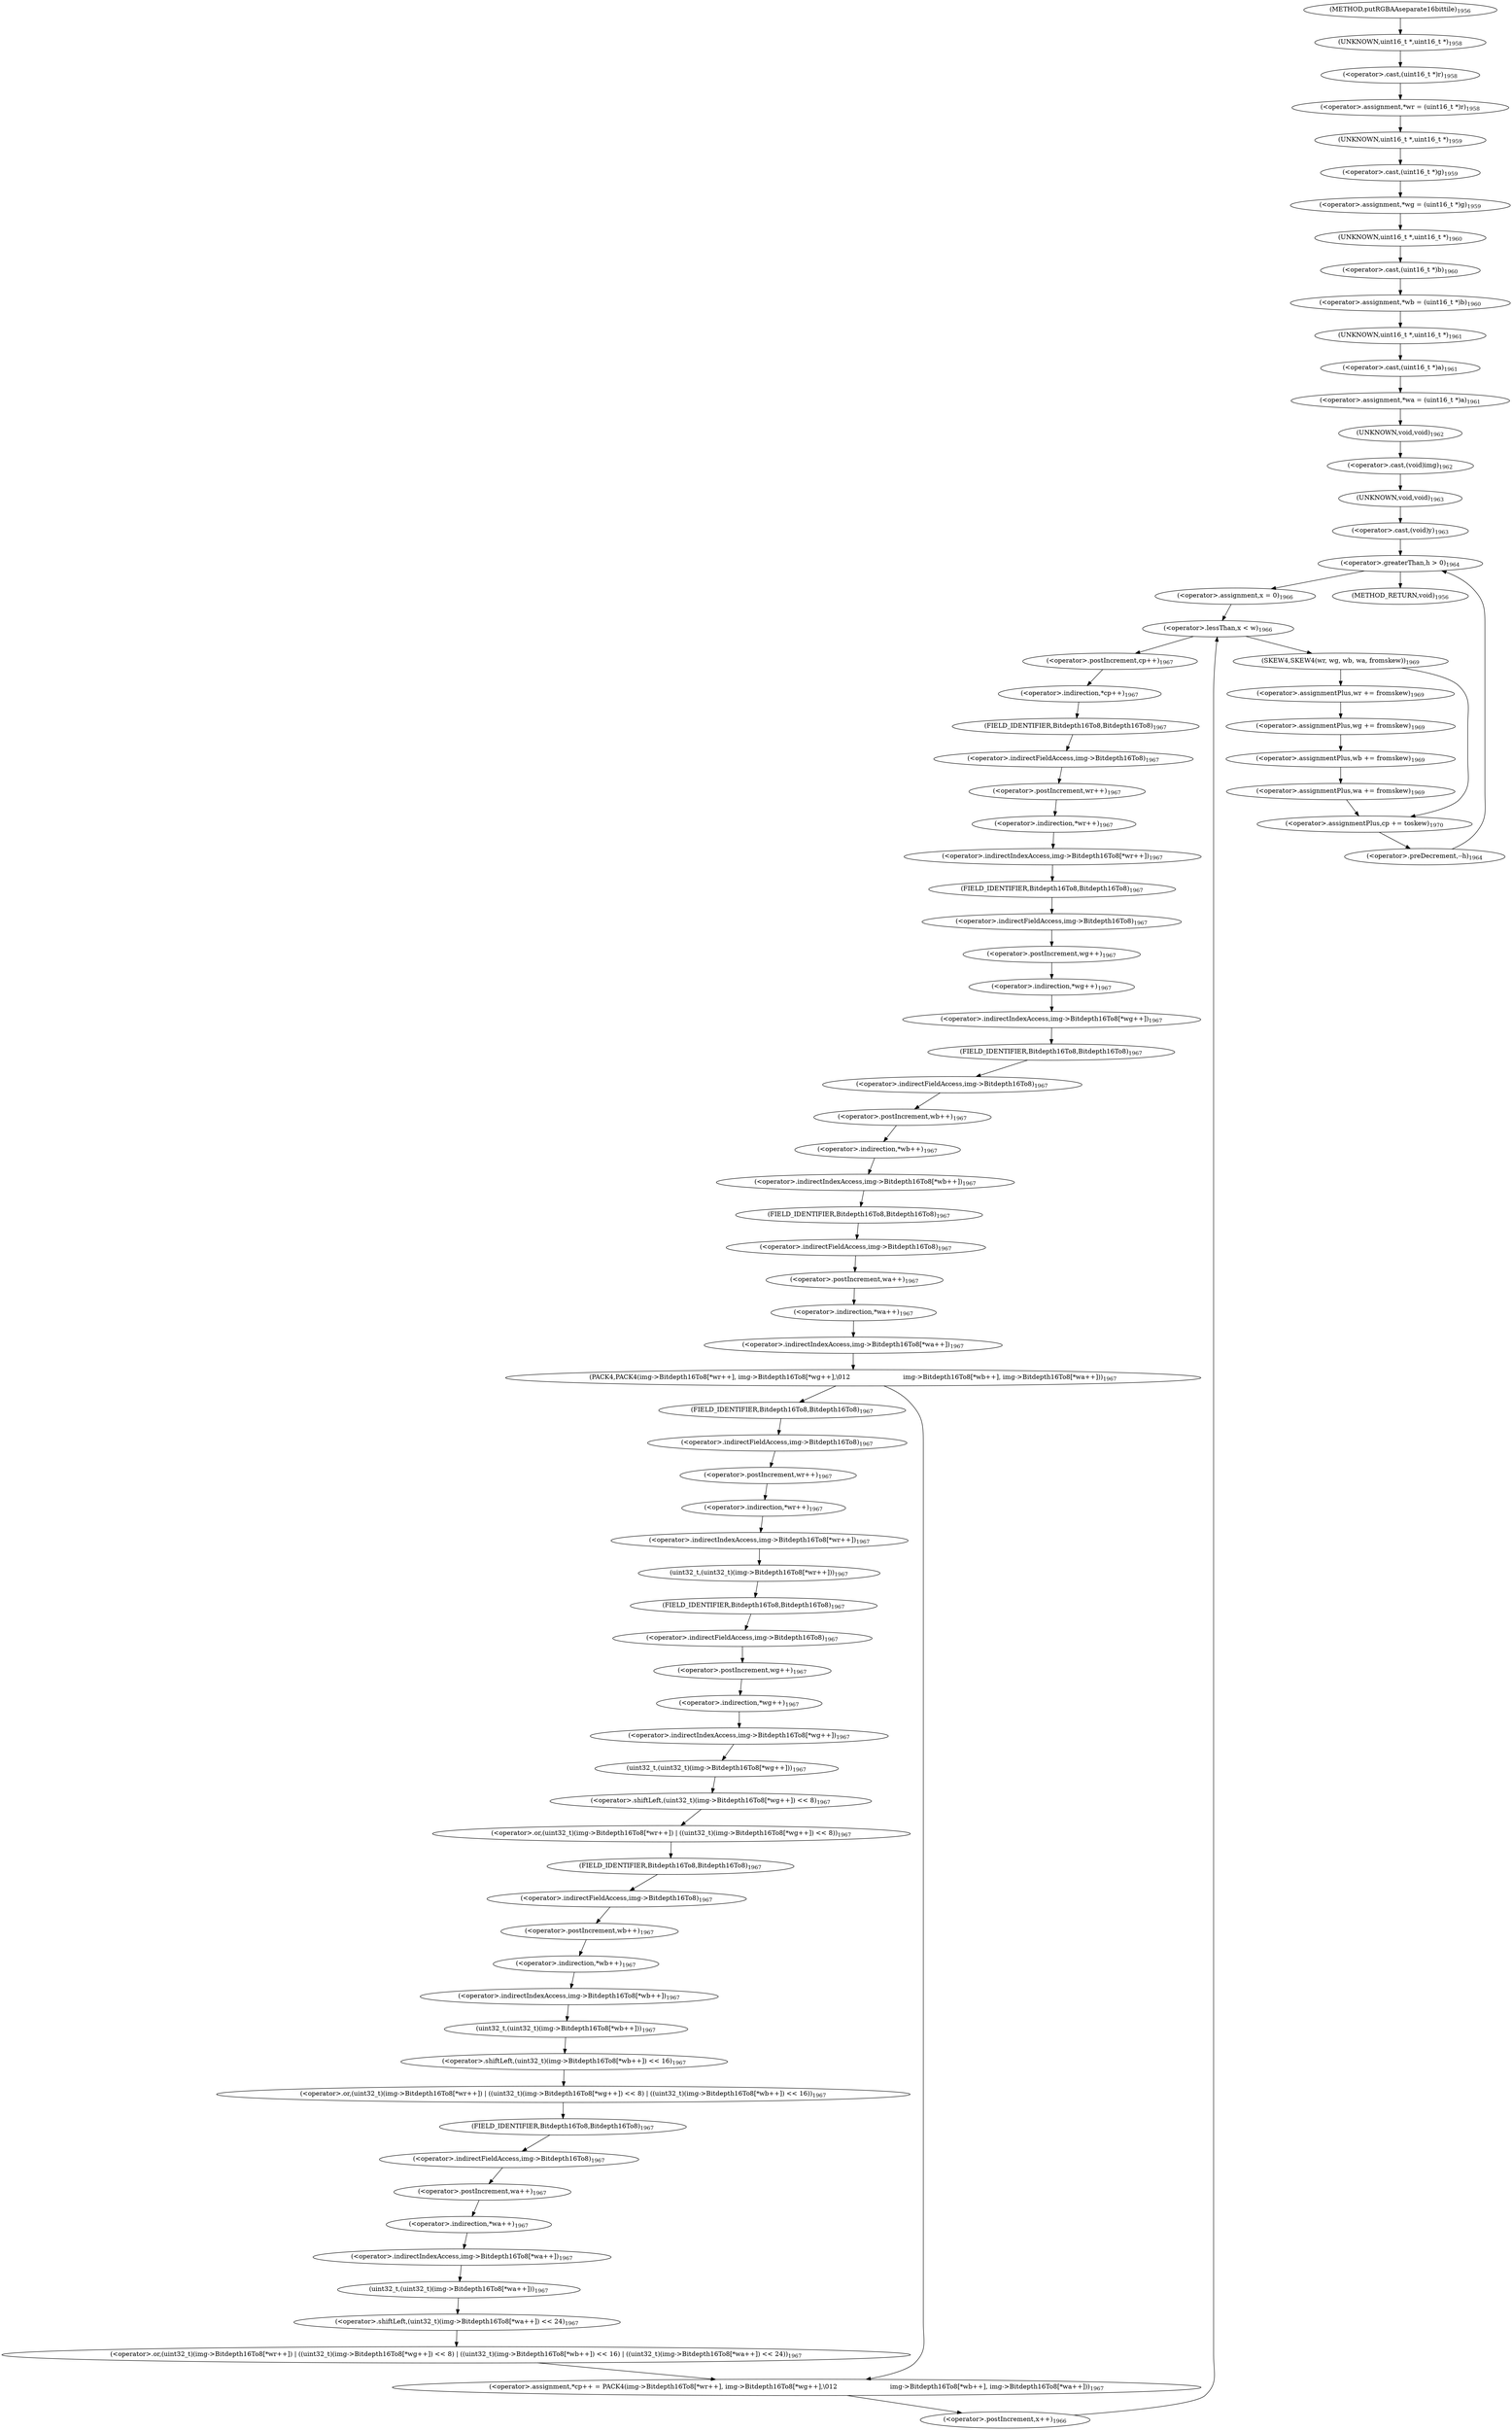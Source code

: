 digraph "putRGBAAseparate16bittile" {  
"54798" [label = <(&lt;operator&gt;.assignment,*wr = (uint16_t *)r)<SUB>1958</SUB>> ]
"54804" [label = <(&lt;operator&gt;.assignment,*wg = (uint16_t *)g)<SUB>1959</SUB>> ]
"54810" [label = <(&lt;operator&gt;.assignment,*wb = (uint16_t *)b)<SUB>1960</SUB>> ]
"54816" [label = <(&lt;operator&gt;.assignment,*wa = (uint16_t *)a)<SUB>1961</SUB>> ]
"54821" [label = <(&lt;operator&gt;.cast,(void)img)<SUB>1962</SUB>> ]
"54824" [label = <(&lt;operator&gt;.cast,(void)y)<SUB>1963</SUB>> ]
"54800" [label = <(&lt;operator&gt;.cast,(uint16_t *)r)<SUB>1958</SUB>> ]
"54806" [label = <(&lt;operator&gt;.cast,(uint16_t *)g)<SUB>1959</SUB>> ]
"54812" [label = <(&lt;operator&gt;.cast,(uint16_t *)b)<SUB>1960</SUB>> ]
"54818" [label = <(&lt;operator&gt;.cast,(uint16_t *)a)<SUB>1961</SUB>> ]
"54822" [label = <(UNKNOWN,void,void)<SUB>1962</SUB>> ]
"54825" [label = <(UNKNOWN,void,void)<SUB>1963</SUB>> ]
"54829" [label = <(&lt;operator&gt;.greaterThan,h &gt; 0)<SUB>1964</SUB>> ]
"54832" [label = <(&lt;operator&gt;.preDecrement,--h)<SUB>1964</SUB>> ]
"54801" [label = <(UNKNOWN,uint16_t *,uint16_t *)<SUB>1958</SUB>> ]
"54807" [label = <(UNKNOWN,uint16_t *,uint16_t *)<SUB>1959</SUB>> ]
"54813" [label = <(UNKNOWN,uint16_t *,uint16_t *)<SUB>1960</SUB>> ]
"54819" [label = <(UNKNOWN,uint16_t *,uint16_t *)<SUB>1961</SUB>> ]
"54920" [label = <(SKEW4,SKEW4(wr, wg, wb, wa, fromskew))<SUB>1969</SUB>> ]
"54940" [label = <(&lt;operator&gt;.assignmentPlus,cp += toskew)<SUB>1970</SUB>> ]
"54840" [label = <(&lt;operator&gt;.lessThan,x &lt; w)<SUB>1966</SUB>> ]
"54843" [label = <(&lt;operator&gt;.postIncrement,x++)<SUB>1966</SUB>> ]
"54845" [label = <(&lt;operator&gt;.assignment,*cp++ = PACK4(img-&gt;Bitdepth16To8[*wr++], img-&gt;Bitdepth16To8[*wg++],\012                          img-&gt;Bitdepth16To8[*wb++], img-&gt;Bitdepth16To8[*wa++]))<SUB>1967</SUB>> ]
"54837" [label = <(&lt;operator&gt;.assignment,x = 0)<SUB>1966</SUB>> ]
"54846" [label = <(&lt;operator&gt;.indirection,*cp++)<SUB>1967</SUB>> ]
"54849" [label = <(PACK4,PACK4(img-&gt;Bitdepth16To8[*wr++], img-&gt;Bitdepth16To8[*wg++],\012                          img-&gt;Bitdepth16To8[*wb++], img-&gt;Bitdepth16To8[*wa++]))<SUB>1967</SUB>> ]
"54847" [label = <(&lt;operator&gt;.postIncrement,cp++)<SUB>1967</SUB>> ]
"54850" [label = <(&lt;operator&gt;.indirectIndexAccess,img-&gt;Bitdepth16To8[*wr++])<SUB>1967</SUB>> ]
"54857" [label = <(&lt;operator&gt;.indirectIndexAccess,img-&gt;Bitdepth16To8[*wg++])<SUB>1967</SUB>> ]
"54864" [label = <(&lt;operator&gt;.indirectIndexAccess,img-&gt;Bitdepth16To8[*wb++])<SUB>1967</SUB>> ]
"54871" [label = <(&lt;operator&gt;.indirectIndexAccess,img-&gt;Bitdepth16To8[*wa++])<SUB>1967</SUB>> ]
"54928" [label = <(&lt;operator&gt;.assignmentPlus,wr += fromskew)<SUB>1969</SUB>> ]
"54931" [label = <(&lt;operator&gt;.assignmentPlus,wg += fromskew)<SUB>1969</SUB>> ]
"54934" [label = <(&lt;operator&gt;.assignmentPlus,wb += fromskew)<SUB>1969</SUB>> ]
"54937" [label = <(&lt;operator&gt;.assignmentPlus,wa += fromskew)<SUB>1969</SUB>> ]
"54851" [label = <(&lt;operator&gt;.indirectFieldAccess,img-&gt;Bitdepth16To8)<SUB>1967</SUB>> ]
"54854" [label = <(&lt;operator&gt;.indirection,*wr++)<SUB>1967</SUB>> ]
"54858" [label = <(&lt;operator&gt;.indirectFieldAccess,img-&gt;Bitdepth16To8)<SUB>1967</SUB>> ]
"54861" [label = <(&lt;operator&gt;.indirection,*wg++)<SUB>1967</SUB>> ]
"54865" [label = <(&lt;operator&gt;.indirectFieldAccess,img-&gt;Bitdepth16To8)<SUB>1967</SUB>> ]
"54868" [label = <(&lt;operator&gt;.indirection,*wb++)<SUB>1967</SUB>> ]
"54872" [label = <(&lt;operator&gt;.indirectFieldAccess,img-&gt;Bitdepth16To8)<SUB>1967</SUB>> ]
"54875" [label = <(&lt;operator&gt;.indirection,*wa++)<SUB>1967</SUB>> ]
"54879" [label = <(&lt;operator&gt;.or,(uint32_t)(img-&gt;Bitdepth16To8[*wr++]) | ((uint32_t)(img-&gt;Bitdepth16To8[*wg++]) &lt;&lt; 8) | ((uint32_t)(img-&gt;Bitdepth16To8[*wb++]) &lt;&lt; 16) | ((uint32_t)(img-&gt;Bitdepth16To8[*wa++]) &lt;&lt; 24))<SUB>1967</SUB>> ]
"54853" [label = <(FIELD_IDENTIFIER,Bitdepth16To8,Bitdepth16To8)<SUB>1967</SUB>> ]
"54855" [label = <(&lt;operator&gt;.postIncrement,wr++)<SUB>1967</SUB>> ]
"54860" [label = <(FIELD_IDENTIFIER,Bitdepth16To8,Bitdepth16To8)<SUB>1967</SUB>> ]
"54862" [label = <(&lt;operator&gt;.postIncrement,wg++)<SUB>1967</SUB>> ]
"54867" [label = <(FIELD_IDENTIFIER,Bitdepth16To8,Bitdepth16To8)<SUB>1967</SUB>> ]
"54869" [label = <(&lt;operator&gt;.postIncrement,wb++)<SUB>1967</SUB>> ]
"54874" [label = <(FIELD_IDENTIFIER,Bitdepth16To8,Bitdepth16To8)<SUB>1967</SUB>> ]
"54876" [label = <(&lt;operator&gt;.postIncrement,wa++)<SUB>1967</SUB>> ]
"54880" [label = <(&lt;operator&gt;.or,(uint32_t)(img-&gt;Bitdepth16To8[*wr++]) | ((uint32_t)(img-&gt;Bitdepth16To8[*wg++]) &lt;&lt; 8) | ((uint32_t)(img-&gt;Bitdepth16To8[*wb++]) &lt;&lt; 16))<SUB>1967</SUB>> ]
"54910" [label = <(&lt;operator&gt;.shiftLeft,(uint32_t)(img-&gt;Bitdepth16To8[*wa++]) &lt;&lt; 24)<SUB>1967</SUB>> ]
"54881" [label = <(&lt;operator&gt;.or,(uint32_t)(img-&gt;Bitdepth16To8[*wr++]) | ((uint32_t)(img-&gt;Bitdepth16To8[*wg++]) &lt;&lt; 8))<SUB>1967</SUB>> ]
"54900" [label = <(&lt;operator&gt;.shiftLeft,(uint32_t)(img-&gt;Bitdepth16To8[*wb++]) &lt;&lt; 16)<SUB>1967</SUB>> ]
"54911" [label = <(uint32_t,(uint32_t)(img-&gt;Bitdepth16To8[*wa++]))<SUB>1967</SUB>> ]
"54882" [label = <(uint32_t,(uint32_t)(img-&gt;Bitdepth16To8[*wr++]))<SUB>1967</SUB>> ]
"54890" [label = <(&lt;operator&gt;.shiftLeft,(uint32_t)(img-&gt;Bitdepth16To8[*wg++]) &lt;&lt; 8)<SUB>1967</SUB>> ]
"54901" [label = <(uint32_t,(uint32_t)(img-&gt;Bitdepth16To8[*wb++]))<SUB>1967</SUB>> ]
"54912" [label = <(&lt;operator&gt;.indirectIndexAccess,img-&gt;Bitdepth16To8[*wa++])<SUB>1967</SUB>> ]
"54883" [label = <(&lt;operator&gt;.indirectIndexAccess,img-&gt;Bitdepth16To8[*wr++])<SUB>1967</SUB>> ]
"54891" [label = <(uint32_t,(uint32_t)(img-&gt;Bitdepth16To8[*wg++]))<SUB>1967</SUB>> ]
"54902" [label = <(&lt;operator&gt;.indirectIndexAccess,img-&gt;Bitdepth16To8[*wb++])<SUB>1967</SUB>> ]
"54913" [label = <(&lt;operator&gt;.indirectFieldAccess,img-&gt;Bitdepth16To8)<SUB>1967</SUB>> ]
"54916" [label = <(&lt;operator&gt;.indirection,*wa++)<SUB>1967</SUB>> ]
"54884" [label = <(&lt;operator&gt;.indirectFieldAccess,img-&gt;Bitdepth16To8)<SUB>1967</SUB>> ]
"54887" [label = <(&lt;operator&gt;.indirection,*wr++)<SUB>1967</SUB>> ]
"54892" [label = <(&lt;operator&gt;.indirectIndexAccess,img-&gt;Bitdepth16To8[*wg++])<SUB>1967</SUB>> ]
"54903" [label = <(&lt;operator&gt;.indirectFieldAccess,img-&gt;Bitdepth16To8)<SUB>1967</SUB>> ]
"54906" [label = <(&lt;operator&gt;.indirection,*wb++)<SUB>1967</SUB>> ]
"54915" [label = <(FIELD_IDENTIFIER,Bitdepth16To8,Bitdepth16To8)<SUB>1967</SUB>> ]
"54917" [label = <(&lt;operator&gt;.postIncrement,wa++)<SUB>1967</SUB>> ]
"54886" [label = <(FIELD_IDENTIFIER,Bitdepth16To8,Bitdepth16To8)<SUB>1967</SUB>> ]
"54888" [label = <(&lt;operator&gt;.postIncrement,wr++)<SUB>1967</SUB>> ]
"54893" [label = <(&lt;operator&gt;.indirectFieldAccess,img-&gt;Bitdepth16To8)<SUB>1967</SUB>> ]
"54896" [label = <(&lt;operator&gt;.indirection,*wg++)<SUB>1967</SUB>> ]
"54905" [label = <(FIELD_IDENTIFIER,Bitdepth16To8,Bitdepth16To8)<SUB>1967</SUB>> ]
"54907" [label = <(&lt;operator&gt;.postIncrement,wb++)<SUB>1967</SUB>> ]
"54895" [label = <(FIELD_IDENTIFIER,Bitdepth16To8,Bitdepth16To8)<SUB>1967</SUB>> ]
"54897" [label = <(&lt;operator&gt;.postIncrement,wg++)<SUB>1967</SUB>> ]
"54783" [label = <(METHOD,putRGBAAseparate16bittile)<SUB>1956</SUB>> ]
"54943" [label = <(METHOD_RETURN,void)<SUB>1956</SUB>> ]
  "54798" -> "54807" 
  "54804" -> "54813" 
  "54810" -> "54819" 
  "54816" -> "54822" 
  "54821" -> "54825" 
  "54824" -> "54829" 
  "54800" -> "54798" 
  "54806" -> "54804" 
  "54812" -> "54810" 
  "54818" -> "54816" 
  "54822" -> "54821" 
  "54825" -> "54824" 
  "54829" -> "54943" 
  "54829" -> "54837" 
  "54832" -> "54829" 
  "54801" -> "54800" 
  "54807" -> "54806" 
  "54813" -> "54812" 
  "54819" -> "54818" 
  "54920" -> "54928" 
  "54920" -> "54940" 
  "54940" -> "54832" 
  "54840" -> "54847" 
  "54840" -> "54920" 
  "54843" -> "54840" 
  "54845" -> "54843" 
  "54837" -> "54840" 
  "54846" -> "54853" 
  "54849" -> "54845" 
  "54849" -> "54886" 
  "54847" -> "54846" 
  "54850" -> "54860" 
  "54857" -> "54867" 
  "54864" -> "54874" 
  "54871" -> "54849" 
  "54928" -> "54931" 
  "54931" -> "54934" 
  "54934" -> "54937" 
  "54937" -> "54940" 
  "54851" -> "54855" 
  "54854" -> "54850" 
  "54858" -> "54862" 
  "54861" -> "54857" 
  "54865" -> "54869" 
  "54868" -> "54864" 
  "54872" -> "54876" 
  "54875" -> "54871" 
  "54879" -> "54845" 
  "54853" -> "54851" 
  "54855" -> "54854" 
  "54860" -> "54858" 
  "54862" -> "54861" 
  "54867" -> "54865" 
  "54869" -> "54868" 
  "54874" -> "54872" 
  "54876" -> "54875" 
  "54880" -> "54915" 
  "54910" -> "54879" 
  "54881" -> "54905" 
  "54900" -> "54880" 
  "54911" -> "54910" 
  "54882" -> "54895" 
  "54890" -> "54881" 
  "54901" -> "54900" 
  "54912" -> "54911" 
  "54883" -> "54882" 
  "54891" -> "54890" 
  "54902" -> "54901" 
  "54913" -> "54917" 
  "54916" -> "54912" 
  "54884" -> "54888" 
  "54887" -> "54883" 
  "54892" -> "54891" 
  "54903" -> "54907" 
  "54906" -> "54902" 
  "54915" -> "54913" 
  "54917" -> "54916" 
  "54886" -> "54884" 
  "54888" -> "54887" 
  "54893" -> "54897" 
  "54896" -> "54892" 
  "54905" -> "54903" 
  "54907" -> "54906" 
  "54895" -> "54893" 
  "54897" -> "54896" 
  "54783" -> "54801" 
}
